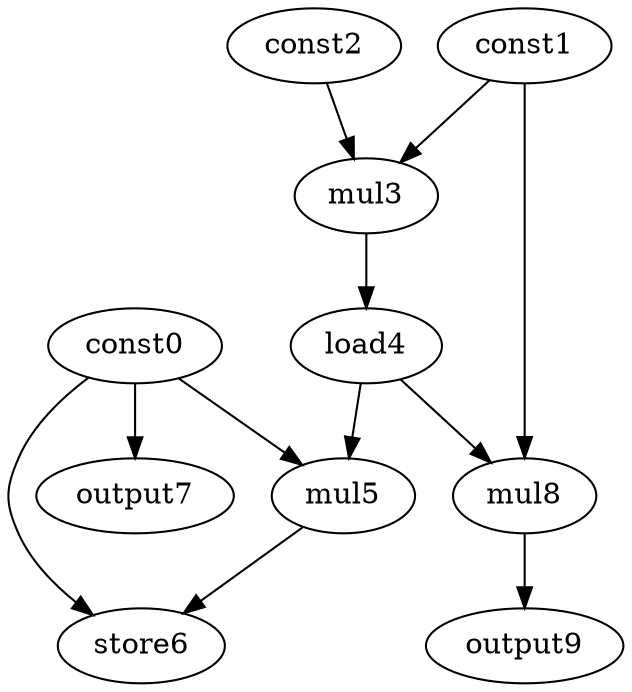 digraph G { 
const0[opcode=const]; 
const1[opcode=const]; 
const2[opcode=const]; 
mul3[opcode=mul]; 
load4[opcode=load]; 
mul5[opcode=mul]; 
store6[opcode=store]; 
output7[opcode=output]; 
mul8[opcode=mul]; 
output9[opcode=output]; 
const1->mul3[operand=0];
const2->mul3[operand=1];
const0->output7[operand=0];
mul3->load4[operand=0];
const0->mul5[operand=0];
load4->mul5[operand=1];
const1->mul8[operand=0];
load4->mul8[operand=1];
const0->store6[operand=0];
mul5->store6[operand=1];
mul8->output9[operand=0];
}
